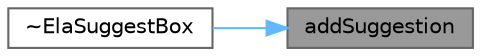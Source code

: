 digraph "addSuggestion"
{
 // LATEX_PDF_SIZE
  bgcolor="transparent";
  edge [fontname=Helvetica,fontsize=10,labelfontname=Helvetica,labelfontsize=10];
  node [fontname=Helvetica,fontsize=10,shape=box,height=0.2,width=0.4];
  rankdir="RL";
  Node1 [id="Node000001",label="addSuggestion",height=0.2,width=0.4,color="gray40", fillcolor="grey60", style="filled", fontcolor="black",tooltip="添加建议项"];
  Node1 -> Node2 [id="edge1_Node000001_Node000002",dir="back",color="steelblue1",style="solid",tooltip=" "];
  Node2 [id="Node000002",label="~ElaSuggestBox",height=0.2,width=0.4,color="grey40", fillcolor="white", style="filled",URL="$class_ela_suggest_box.html#afab7637a449fea4a908e156f2eb270a1",tooltip="析构函数"];
}
